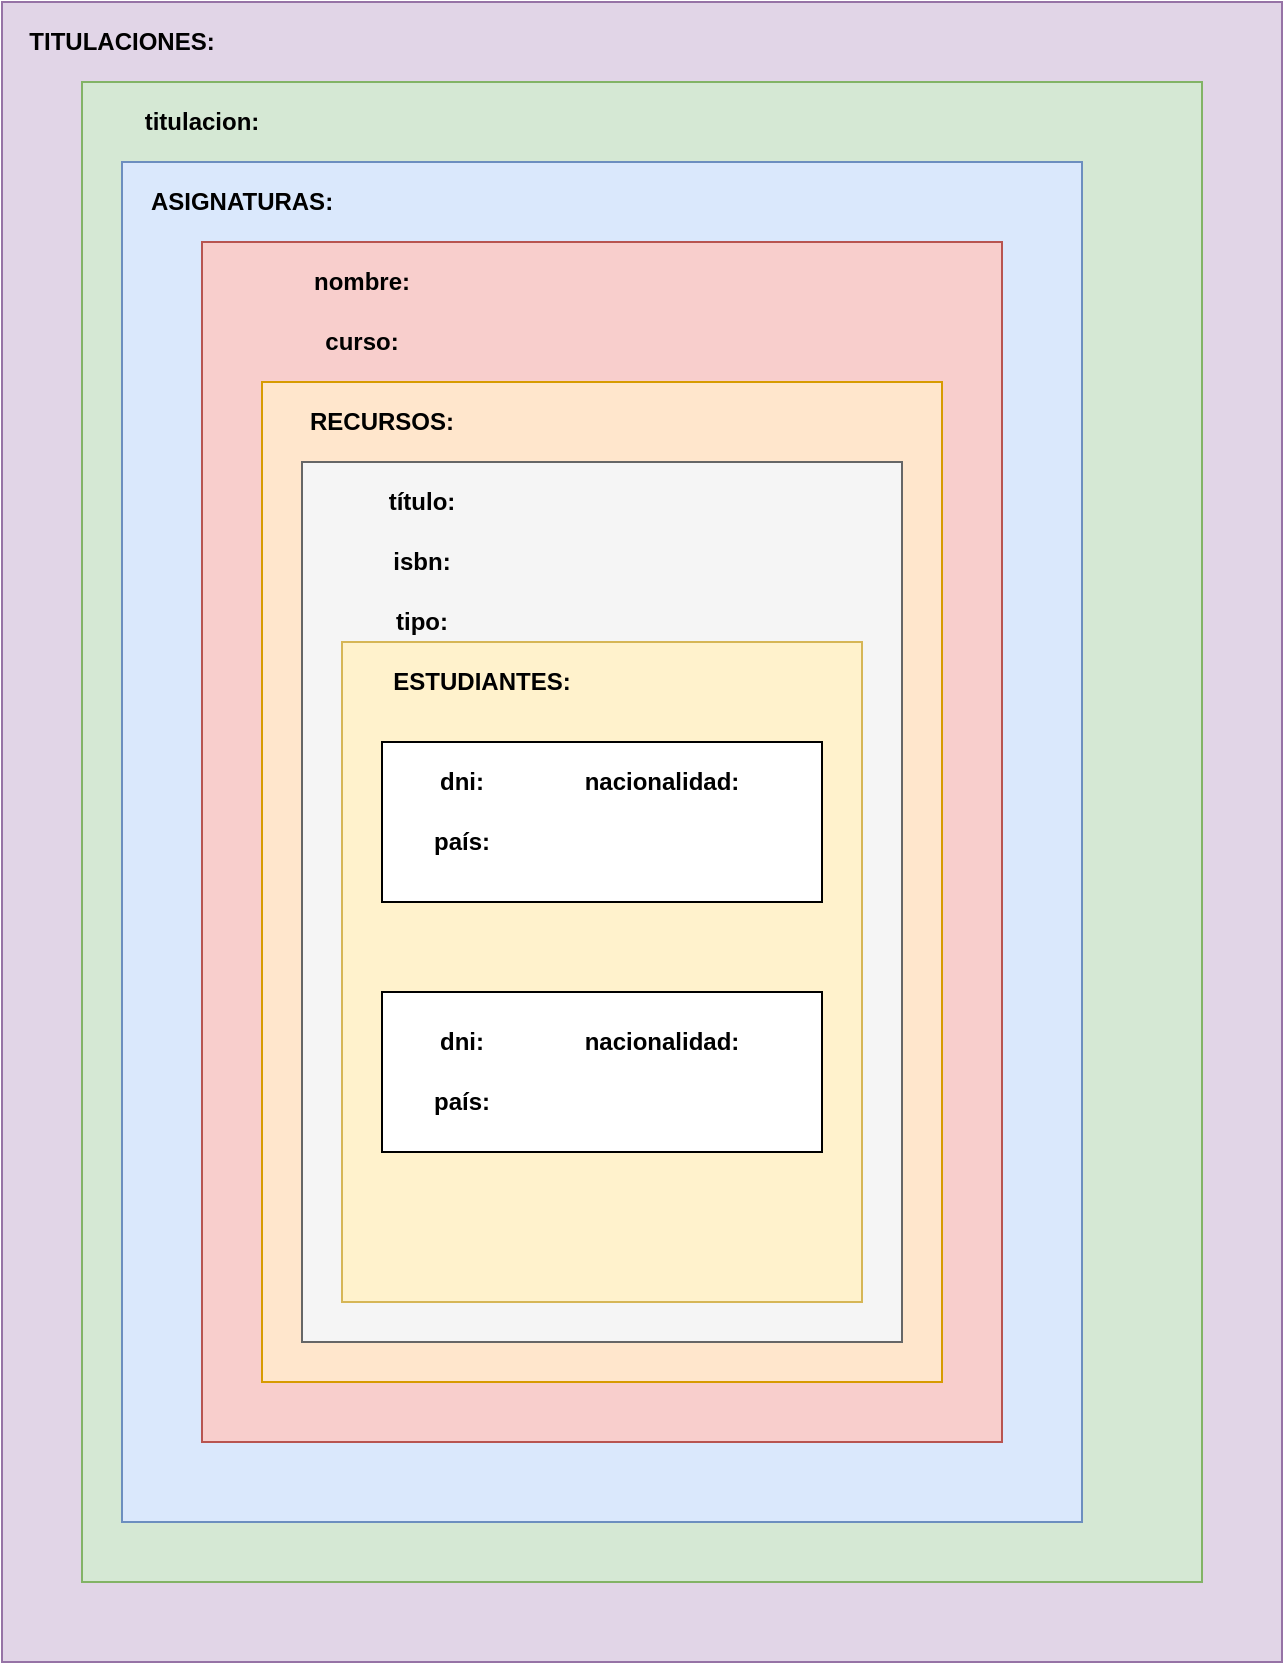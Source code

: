 <mxfile version="14.6.3" type="device"><diagram id="KE-pV99aOEFYbyvCRvtl" name="Page-1"><mxGraphModel dx="1422" dy="832" grid="1" gridSize="10" guides="1" tooltips="1" connect="1" arrows="1" fold="1" page="1" pageScale="1" pageWidth="827" pageHeight="1169" math="0" shadow="0"><root><mxCell id="0"/><mxCell id="1" parent="0"/><mxCell id="hD7ckofXaYVOkpJPIVex-1" value="" style="rounded=0;whiteSpace=wrap;html=1;" parent="1" vertex="1"><mxGeometry x="350" y="400" width="120" height="60" as="geometry"/></mxCell><mxCell id="hD7ckofXaYVOkpJPIVex-2" value="" style="rounded=0;whiteSpace=wrap;html=1;fillColor=#e1d5e7;strokeColor=#9673a6;" parent="1" vertex="1"><mxGeometry x="80" y="10" width="640" height="830" as="geometry"/></mxCell><mxCell id="hD7ckofXaYVOkpJPIVex-3" value="TITULACIONES:" style="text;html=1;strokeColor=none;fillColor=none;align=center;verticalAlign=middle;whiteSpace=wrap;rounded=0;fontStyle=1" parent="1" vertex="1"><mxGeometry x="110" y="20" width="60" height="20" as="geometry"/></mxCell><mxCell id="hD7ckofXaYVOkpJPIVex-4" value="" style="rounded=0;whiteSpace=wrap;html=1;fillColor=#d5e8d4;strokeColor=#82b366;" parent="1" vertex="1"><mxGeometry x="120" y="50" width="560" height="750" as="geometry"/></mxCell><mxCell id="hD7ckofXaYVOkpJPIVex-6" value="titulacion:" style="text;html=1;strokeColor=none;fillColor=none;align=center;verticalAlign=middle;whiteSpace=wrap;rounded=0;fontStyle=1" parent="1" vertex="1"><mxGeometry x="150" y="60" width="60" height="20" as="geometry"/></mxCell><mxCell id="hD7ckofXaYVOkpJPIVex-7" value="" style="rounded=0;whiteSpace=wrap;html=1;fillColor=#dae8fc;strokeColor=#6c8ebf;" parent="1" vertex="1"><mxGeometry x="140" y="90" width="480" height="680" as="geometry"/></mxCell><mxCell id="hD7ckofXaYVOkpJPIVex-8" value="ASIGNATURAS:" style="text;html=1;strokeColor=none;fillColor=none;align=center;verticalAlign=middle;whiteSpace=wrap;rounded=0;fontStyle=1" parent="1" vertex="1"><mxGeometry x="170" y="100" width="60" height="20" as="geometry"/></mxCell><mxCell id="hD7ckofXaYVOkpJPIVex-9" value="" style="rounded=0;whiteSpace=wrap;html=1;fillColor=#f8cecc;strokeColor=#b85450;" parent="1" vertex="1"><mxGeometry x="180" y="130" width="400" height="600" as="geometry"/></mxCell><mxCell id="hD7ckofXaYVOkpJPIVex-10" value="nombre:" style="text;html=1;strokeColor=none;fillColor=none;align=center;verticalAlign=middle;whiteSpace=wrap;rounded=0;fontStyle=1" parent="1" vertex="1"><mxGeometry x="230" y="140" width="60" height="20" as="geometry"/></mxCell><mxCell id="bJn4o8YIoEa37xp-cF4Y-12" value="curso:" style="text;html=1;strokeColor=none;fillColor=none;align=center;verticalAlign=middle;whiteSpace=wrap;rounded=0;fontStyle=1" vertex="1" parent="1"><mxGeometry x="230" y="170" width="60" height="20" as="geometry"/></mxCell><mxCell id="bJn4o8YIoEa37xp-cF4Y-14" value="" style="rounded=0;whiteSpace=wrap;html=1;fillColor=#ffe6cc;strokeColor=#d79b00;" vertex="1" parent="1"><mxGeometry x="210" y="200" width="340" height="500" as="geometry"/></mxCell><mxCell id="bJn4o8YIoEa37xp-cF4Y-15" value="RECURSOS:" style="text;html=1;strokeColor=none;fillColor=none;align=center;verticalAlign=middle;whiteSpace=wrap;rounded=0;fontStyle=1" vertex="1" parent="1"><mxGeometry x="240" y="210" width="60" height="20" as="geometry"/></mxCell><mxCell id="bJn4o8YIoEa37xp-cF4Y-24" value="" style="rounded=0;whiteSpace=wrap;html=1;fillColor=#f5f5f5;strokeColor=#666666;fontColor=#333333;" vertex="1" parent="1"><mxGeometry x="230" y="240" width="300" height="440" as="geometry"/></mxCell><mxCell id="bJn4o8YIoEa37xp-cF4Y-20" value="título:" style="text;html=1;strokeColor=none;fillColor=none;align=center;verticalAlign=middle;whiteSpace=wrap;rounded=0;fontStyle=1" vertex="1" parent="1"><mxGeometry x="260" y="250" width="60" height="20" as="geometry"/></mxCell><mxCell id="bJn4o8YIoEa37xp-cF4Y-21" value="isbn:" style="text;html=1;strokeColor=none;fillColor=none;align=center;verticalAlign=middle;whiteSpace=wrap;rounded=0;fontStyle=1" vertex="1" parent="1"><mxGeometry x="260" y="280" width="60" height="20" as="geometry"/></mxCell><mxCell id="bJn4o8YIoEa37xp-cF4Y-23" value="tipo:" style="text;html=1;strokeColor=none;fillColor=none;align=center;verticalAlign=middle;whiteSpace=wrap;rounded=0;fontStyle=1" vertex="1" parent="1"><mxGeometry x="260" y="310" width="60" height="20" as="geometry"/></mxCell><mxCell id="bJn4o8YIoEa37xp-cF4Y-26" value="" style="rounded=0;whiteSpace=wrap;html=1;fillColor=#fff2cc;strokeColor=#d6b656;" vertex="1" parent="1"><mxGeometry x="250" y="330" width="260" height="330" as="geometry"/></mxCell><mxCell id="bJn4o8YIoEa37xp-cF4Y-25" value="ESTUDIANTES:" style="text;html=1;strokeColor=none;fillColor=none;align=center;verticalAlign=middle;whiteSpace=wrap;rounded=0;fontStyle=1" vertex="1" parent="1"><mxGeometry x="290" y="340" width="60" height="20" as="geometry"/></mxCell><mxCell id="bJn4o8YIoEa37xp-cF4Y-27" value="" style="rounded=0;whiteSpace=wrap;html=1;" vertex="1" parent="1"><mxGeometry x="270" y="380" width="220" height="80" as="geometry"/></mxCell><mxCell id="bJn4o8YIoEa37xp-cF4Y-28" value="" style="rounded=0;whiteSpace=wrap;html=1;" vertex="1" parent="1"><mxGeometry x="270" y="505" width="220" height="80" as="geometry"/></mxCell><mxCell id="bJn4o8YIoEa37xp-cF4Y-29" value="dni:" style="text;html=1;strokeColor=none;fillColor=none;align=center;verticalAlign=middle;whiteSpace=wrap;rounded=0;fontStyle=1" vertex="1" parent="1"><mxGeometry x="280" y="390" width="60" height="20" as="geometry"/></mxCell><mxCell id="bJn4o8YIoEa37xp-cF4Y-30" value="nacionalidad:" style="text;html=1;strokeColor=none;fillColor=none;align=center;verticalAlign=middle;whiteSpace=wrap;rounded=0;fontStyle=1" vertex="1" parent="1"><mxGeometry x="380" y="390" width="60" height="20" as="geometry"/></mxCell><mxCell id="bJn4o8YIoEa37xp-cF4Y-31" value="país:" style="text;html=1;strokeColor=none;fillColor=none;align=center;verticalAlign=middle;whiteSpace=wrap;rounded=0;fontStyle=1" vertex="1" parent="1"><mxGeometry x="280" y="420" width="60" height="20" as="geometry"/></mxCell><mxCell id="bJn4o8YIoEa37xp-cF4Y-33" value="dni:" style="text;html=1;strokeColor=none;fillColor=none;align=center;verticalAlign=middle;whiteSpace=wrap;rounded=0;fontStyle=1" vertex="1" parent="1"><mxGeometry x="280" y="520" width="60" height="20" as="geometry"/></mxCell><mxCell id="bJn4o8YIoEa37xp-cF4Y-34" value="nacionalidad:" style="text;html=1;strokeColor=none;fillColor=none;align=center;verticalAlign=middle;whiteSpace=wrap;rounded=0;fontStyle=1" vertex="1" parent="1"><mxGeometry x="380" y="520" width="60" height="20" as="geometry"/></mxCell><mxCell id="bJn4o8YIoEa37xp-cF4Y-35" value="país:" style="text;html=1;strokeColor=none;fillColor=none;align=center;verticalAlign=middle;whiteSpace=wrap;rounded=0;fontStyle=1" vertex="1" parent="1"><mxGeometry x="280" y="550" width="60" height="20" as="geometry"/></mxCell></root></mxGraphModel></diagram></mxfile>